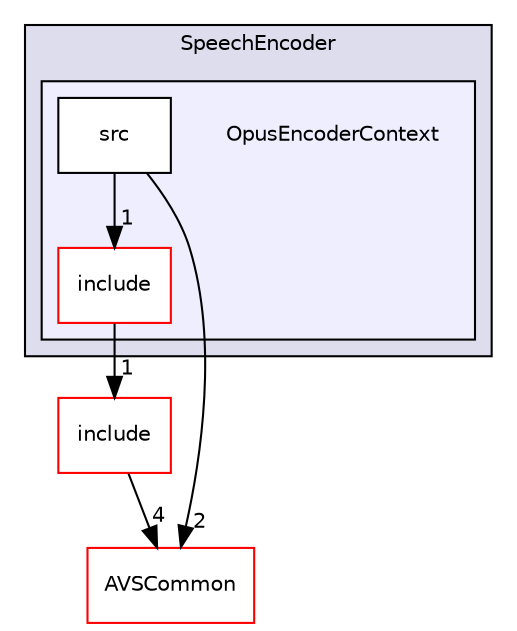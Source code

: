 digraph "/workplace/avs-device-sdk/SpeechEncoder/OpusEncoderContext" {
  compound=true
  node [ fontsize="10", fontname="Helvetica"];
  edge [ labelfontsize="10", labelfontname="Helvetica"];
  subgraph clusterdir_6b07903b29b547047bfa8a8b819c80bf {
    graph [ bgcolor="#ddddee", pencolor="black", label="SpeechEncoder" fontname="Helvetica", fontsize="10", URL="dir_6b07903b29b547047bfa8a8b819c80bf.html"]
  subgraph clusterdir_9380053b18258191a72e7d4db96903c7 {
    graph [ bgcolor="#eeeeff", pencolor="black", label="" URL="dir_9380053b18258191a72e7d4db96903c7.html"];
    dir_9380053b18258191a72e7d4db96903c7 [shape=plaintext label="OpusEncoderContext"];
    dir_40361ce46d5301bb7fc9012f63c9bd0e [shape=box label="include" color="red" fillcolor="white" style="filled" URL="dir_40361ce46d5301bb7fc9012f63c9bd0e.html"];
    dir_da2b57edd99c1329aac671cd6139532d [shape=box label="src" color="black" fillcolor="white" style="filled" URL="dir_da2b57edd99c1329aac671cd6139532d.html"];
  }
  }
  dir_13e65effb2bde530b17b3d5eefcd0266 [shape=box label="AVSCommon" fillcolor="white" style="filled" color="red" URL="dir_13e65effb2bde530b17b3d5eefcd0266.html"];
  dir_42bcecaea8b07e2c1ef02db2f3150d05 [shape=box label="include" fillcolor="white" style="filled" color="red" URL="dir_42bcecaea8b07e2c1ef02db2f3150d05.html"];
  dir_da2b57edd99c1329aac671cd6139532d->dir_40361ce46d5301bb7fc9012f63c9bd0e [headlabel="1", labeldistance=1.5 headhref="dir_000299_000297.html"];
  dir_da2b57edd99c1329aac671cd6139532d->dir_13e65effb2bde530b17b3d5eefcd0266 [headlabel="2", labeldistance=1.5 headhref="dir_000299_000015.html"];
  dir_40361ce46d5301bb7fc9012f63c9bd0e->dir_42bcecaea8b07e2c1ef02db2f3150d05 [headlabel="1", labeldistance=1.5 headhref="dir_000297_000294.html"];
  dir_42bcecaea8b07e2c1ef02db2f3150d05->dir_13e65effb2bde530b17b3d5eefcd0266 [headlabel="4", labeldistance=1.5 headhref="dir_000294_000015.html"];
}
